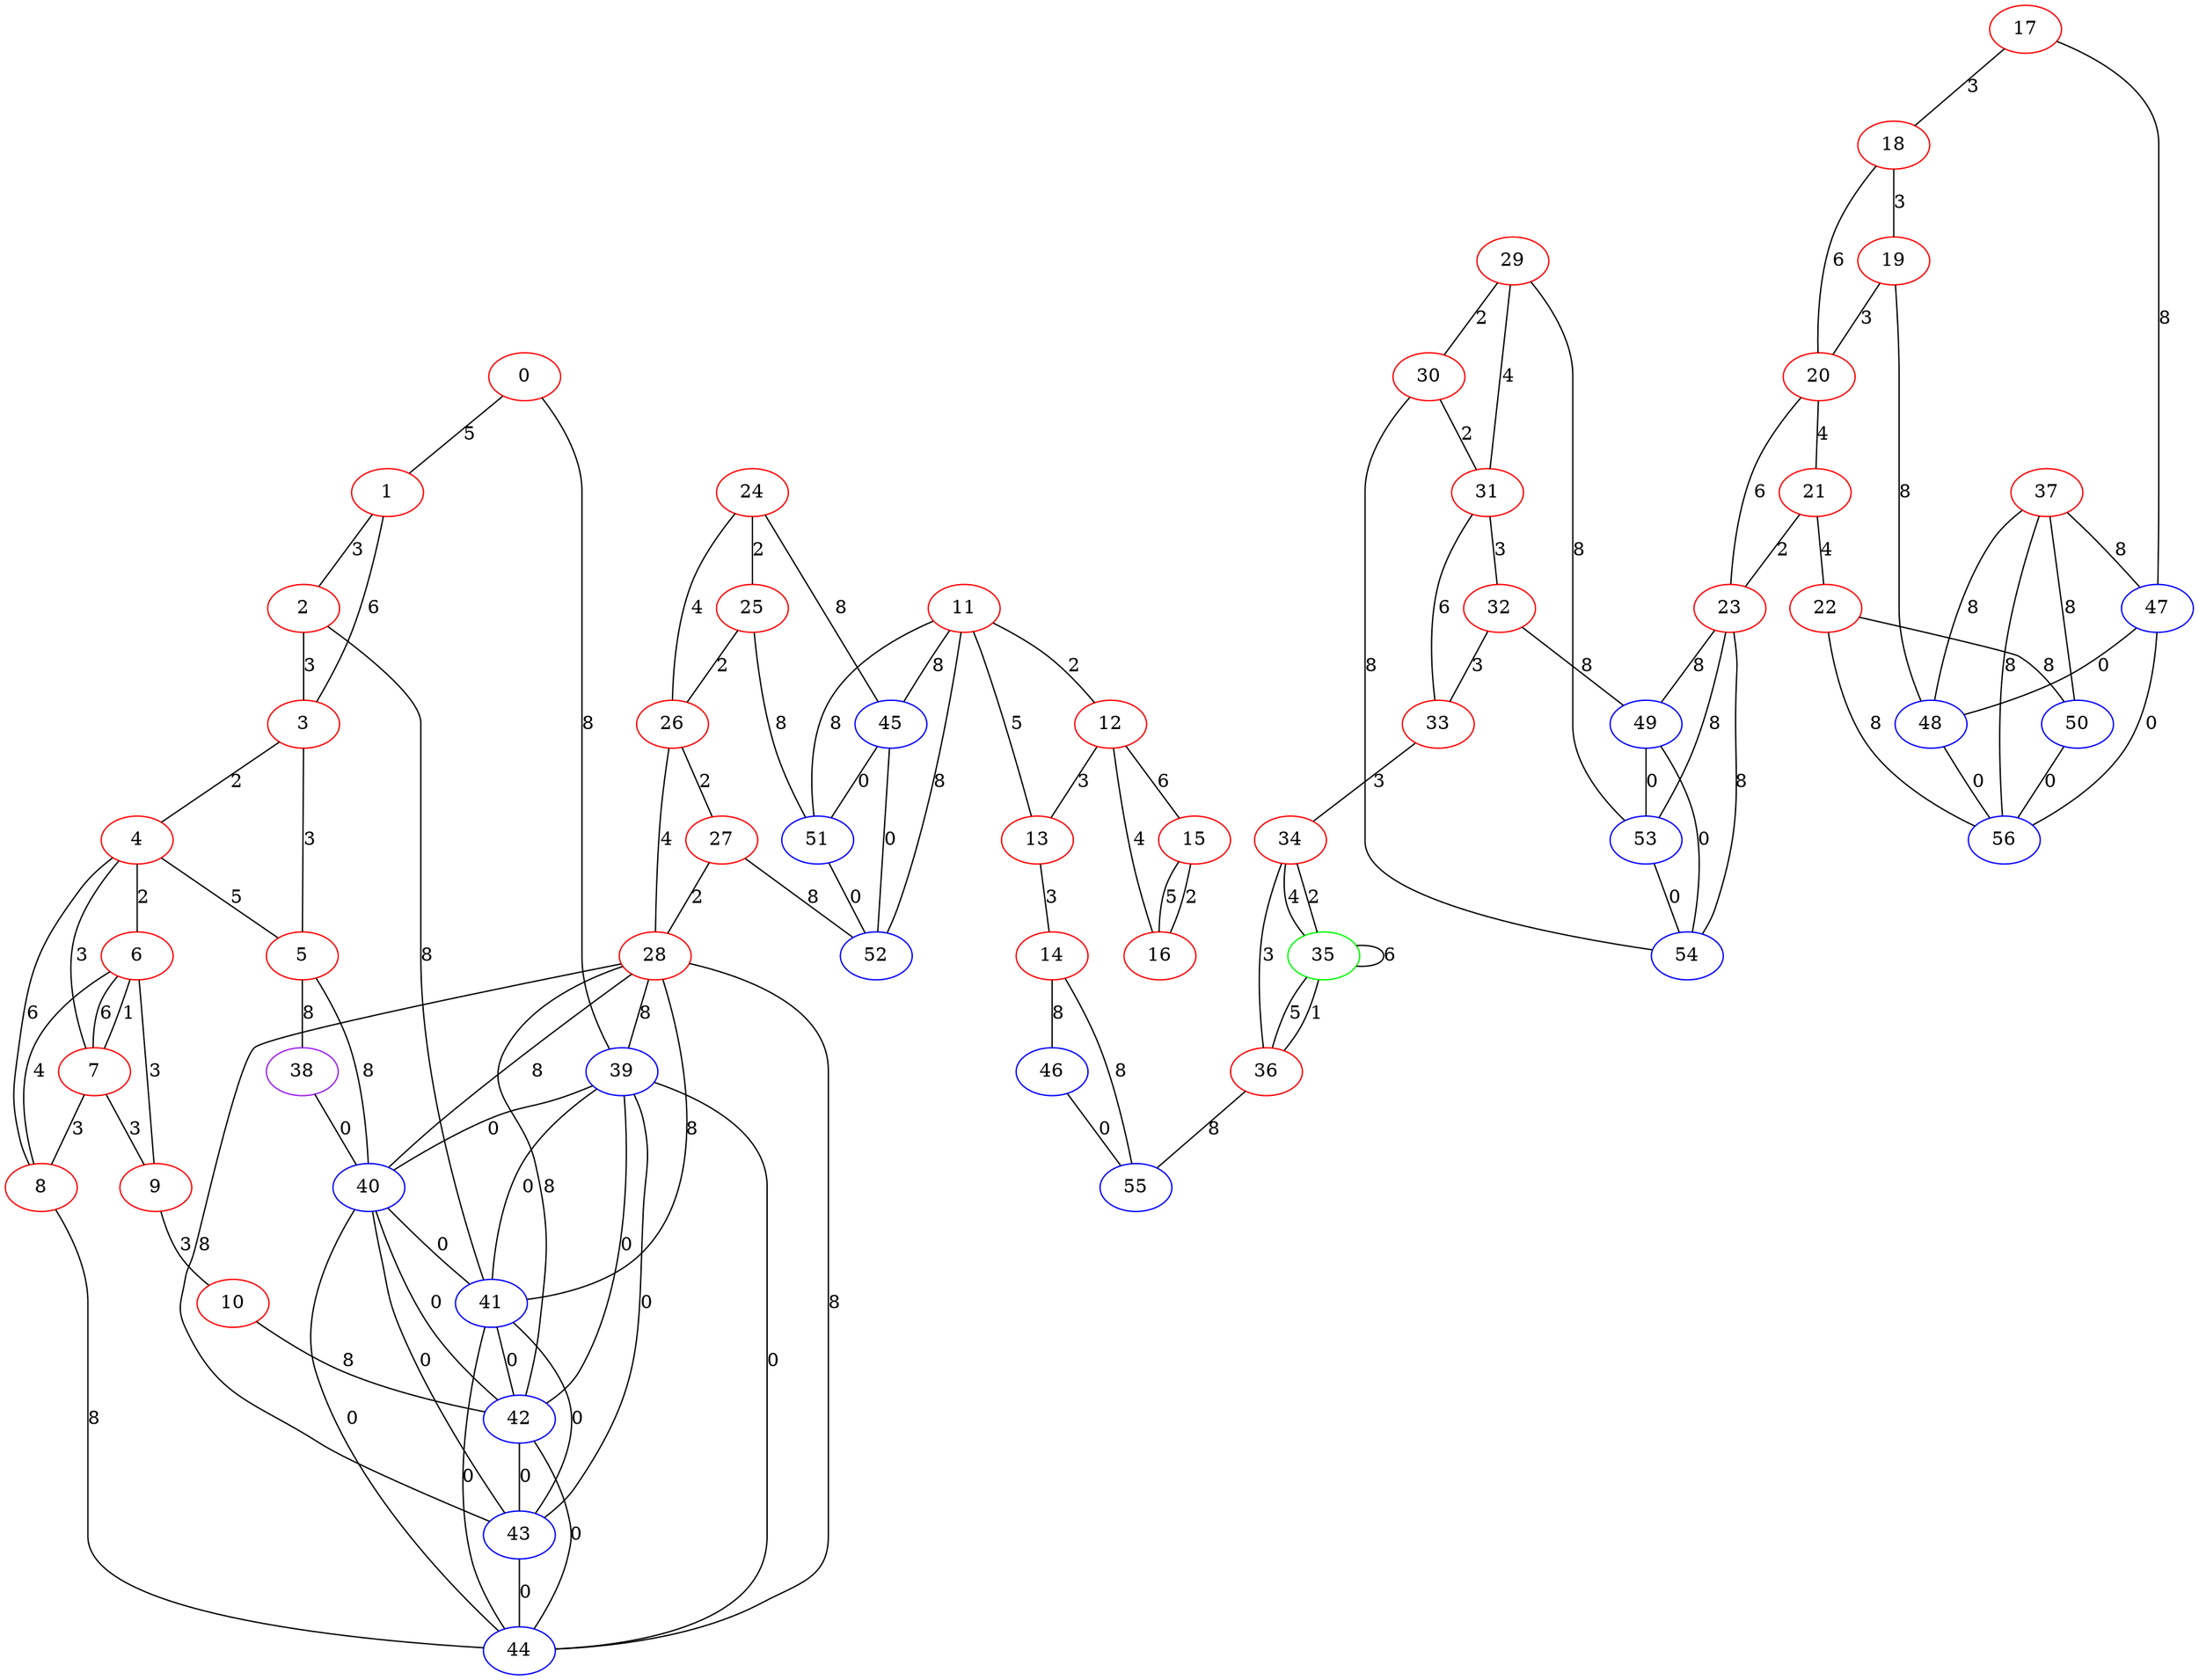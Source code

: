 graph "" {
0 [color=red, weight=1];
1 [color=red, weight=1];
2 [color=red, weight=1];
3 [color=red, weight=1];
4 [color=red, weight=1];
5 [color=red, weight=1];
6 [color=red, weight=1];
7 [color=red, weight=1];
8 [color=red, weight=1];
9 [color=red, weight=1];
10 [color=red, weight=1];
11 [color=red, weight=1];
12 [color=red, weight=1];
13 [color=red, weight=1];
14 [color=red, weight=1];
15 [color=red, weight=1];
16 [color=red, weight=1];
17 [color=red, weight=1];
18 [color=red, weight=1];
19 [color=red, weight=1];
20 [color=red, weight=1];
21 [color=red, weight=1];
22 [color=red, weight=1];
23 [color=red, weight=1];
24 [color=red, weight=1];
25 [color=red, weight=1];
26 [color=red, weight=1];
27 [color=red, weight=1];
28 [color=red, weight=1];
29 [color=red, weight=1];
30 [color=red, weight=1];
31 [color=red, weight=1];
32 [color=red, weight=1];
33 [color=red, weight=1];
34 [color=red, weight=1];
35 [color=green, weight=2];
36 [color=red, weight=1];
37 [color=red, weight=1];
38 [color=purple, weight=4];
39 [color=blue, weight=3];
40 [color=blue, weight=3];
41 [color=blue, weight=3];
42 [color=blue, weight=3];
43 [color=blue, weight=3];
44 [color=blue, weight=3];
45 [color=blue, weight=3];
46 [color=blue, weight=3];
47 [color=blue, weight=3];
48 [color=blue, weight=3];
49 [color=blue, weight=3];
50 [color=blue, weight=3];
51 [color=blue, weight=3];
52 [color=blue, weight=3];
53 [color=blue, weight=3];
54 [color=blue, weight=3];
55 [color=blue, weight=3];
56 [color=blue, weight=3];
0 -- 1  [key=0, label=5];
0 -- 39  [key=0, label=8];
1 -- 2  [key=0, label=3];
1 -- 3  [key=0, label=6];
2 -- 3  [key=0, label=3];
2 -- 41  [key=0, label=8];
3 -- 4  [key=0, label=2];
3 -- 5  [key=0, label=3];
4 -- 8  [key=0, label=6];
4 -- 5  [key=0, label=5];
4 -- 6  [key=0, label=2];
4 -- 7  [key=0, label=3];
5 -- 40  [key=0, label=8];
5 -- 38  [key=0, label=8];
6 -- 8  [key=0, label=4];
6 -- 9  [key=0, label=3];
6 -- 7  [key=0, label=1];
6 -- 7  [key=1, label=6];
7 -- 8  [key=0, label=3];
7 -- 9  [key=0, label=3];
8 -- 44  [key=0, label=8];
9 -- 10  [key=0, label=3];
10 -- 42  [key=0, label=8];
11 -- 52  [key=0, label=8];
11 -- 51  [key=0, label=8];
11 -- 12  [key=0, label=2];
11 -- 13  [key=0, label=5];
11 -- 45  [key=0, label=8];
12 -- 16  [key=0, label=4];
12 -- 13  [key=0, label=3];
12 -- 15  [key=0, label=6];
13 -- 14  [key=0, label=3];
14 -- 46  [key=0, label=8];
14 -- 55  [key=0, label=8];
15 -- 16  [key=0, label=2];
15 -- 16  [key=1, label=5];
17 -- 18  [key=0, label=3];
17 -- 47  [key=0, label=8];
18 -- 19  [key=0, label=3];
18 -- 20  [key=0, label=6];
19 -- 48  [key=0, label=8];
19 -- 20  [key=0, label=3];
20 -- 21  [key=0, label=4];
20 -- 23  [key=0, label=6];
21 -- 22  [key=0, label=4];
21 -- 23  [key=0, label=2];
22 -- 56  [key=0, label=8];
22 -- 50  [key=0, label=8];
23 -- 49  [key=0, label=8];
23 -- 54  [key=0, label=8];
23 -- 53  [key=0, label=8];
24 -- 25  [key=0, label=2];
24 -- 26  [key=0, label=4];
24 -- 45  [key=0, label=8];
25 -- 26  [key=0, label=2];
25 -- 51  [key=0, label=8];
26 -- 27  [key=0, label=2];
26 -- 28  [key=0, label=4];
27 -- 52  [key=0, label=8];
27 -- 28  [key=0, label=2];
28 -- 39  [key=0, label=8];
28 -- 40  [key=0, label=8];
28 -- 41  [key=0, label=8];
28 -- 42  [key=0, label=8];
28 -- 43  [key=0, label=8];
28 -- 44  [key=0, label=8];
29 -- 53  [key=0, label=8];
29 -- 30  [key=0, label=2];
29 -- 31  [key=0, label=4];
30 -- 54  [key=0, label=8];
30 -- 31  [key=0, label=2];
31 -- 32  [key=0, label=3];
31 -- 33  [key=0, label=6];
32 -- 33  [key=0, label=3];
32 -- 49  [key=0, label=8];
33 -- 34  [key=0, label=3];
34 -- 35  [key=0, label=2];
34 -- 35  [key=1, label=4];
34 -- 36  [key=0, label=3];
35 -- 35  [key=0, label=6];
35 -- 36  [key=0, label=5];
35 -- 36  [key=1, label=1];
36 -- 55  [key=0, label=8];
37 -- 48  [key=0, label=8];
37 -- 56  [key=0, label=8];
37 -- 50  [key=0, label=8];
37 -- 47  [key=0, label=8];
38 -- 40  [key=0, label=0];
39 -- 40  [key=0, label=0];
39 -- 41  [key=0, label=0];
39 -- 42  [key=0, label=0];
39 -- 43  [key=0, label=0];
39 -- 44  [key=0, label=0];
40 -- 41  [key=0, label=0];
40 -- 42  [key=0, label=0];
40 -- 43  [key=0, label=0];
40 -- 44  [key=0, label=0];
41 -- 42  [key=0, label=0];
41 -- 43  [key=0, label=0];
41 -- 44  [key=0, label=0];
42 -- 43  [key=0, label=0];
42 -- 44  [key=0, label=0];
43 -- 44  [key=0, label=0];
45 -- 51  [key=0, label=0];
45 -- 52  [key=0, label=0];
46 -- 55  [key=0, label=0];
47 -- 48  [key=0, label=0];
47 -- 56  [key=0, label=0];
48 -- 56  [key=0, label=0];
49 -- 53  [key=0, label=0];
49 -- 54  [key=0, label=0];
50 -- 56  [key=0, label=0];
51 -- 52  [key=0, label=0];
53 -- 54  [key=0, label=0];
}
